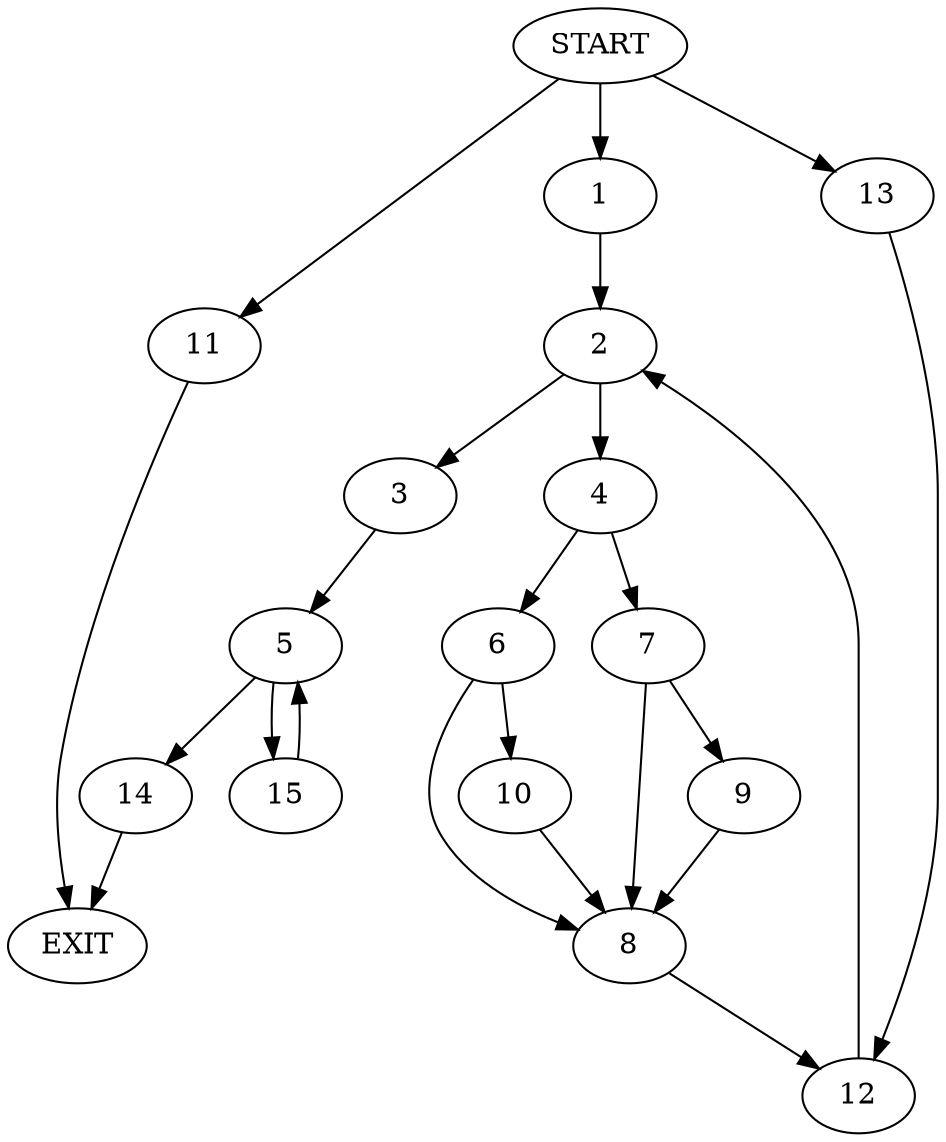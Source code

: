 digraph {
0 [label="START"]
16 [label="EXIT"]
0 -> 1
1 -> 2
2 -> 3
2 -> 4
3 -> 5
4 -> 6
4 -> 7
7 -> 8
7 -> 9
6 -> 8
6 -> 10
0 -> 11
11 -> 16
10 -> 8
8 -> 12
9 -> 8
12 -> 2
0 -> 13
13 -> 12
5 -> 14
5 -> 15
15 -> 5
14 -> 16
}
